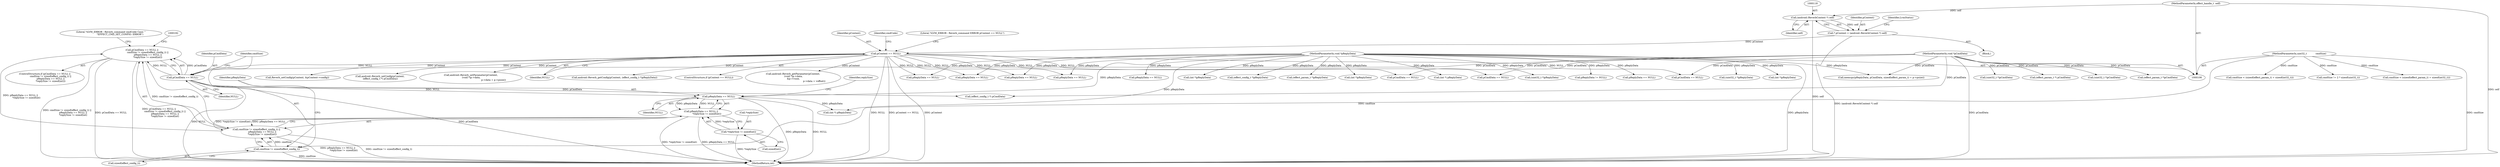 digraph "0_Android_aeea52da00d210587fb3ed895de3d5f2e0264c88_6@API" {
"1000165" [label="(Call,pCmdData == NULL ||\n                cmdSize != sizeof(effect_config_t) ||\n                pReplyData == NULL ||\n                *replySize != sizeof(int))"];
"1000166" [label="(Call,pCmdData == NULL)"];
"1000110" [label="(MethodParameterIn,void *pCmdData)"];
"1000127" [label="(Call,pContext == NULL)"];
"1000115" [label="(Call,* pContext = (android::ReverbContext *) self)"];
"1000117" [label="(Call,(android::ReverbContext *) self)"];
"1000107" [label="(MethodParameterIn,effect_handle_t  self)"];
"1000169" [label="(Call,cmdSize != sizeof(effect_config_t) ||\n                pReplyData == NULL ||\n                *replySize != sizeof(int))"];
"1000170" [label="(Call,cmdSize != sizeof(effect_config_t))"];
"1000109" [label="(MethodParameterIn,uint32_t            cmdSize)"];
"1000174" [label="(Call,pReplyData == NULL ||\n                *replySize != sizeof(int))"];
"1000175" [label="(Call,pReplyData == NULL)"];
"1000112" [label="(MethodParameterIn,void *pReplyData)"];
"1000178" [label="(Call,*replySize != sizeof(int))"];
"1000224" [label="(Call,Reverb_setConfig(pContext, &pContext->config))"];
"1000116" [label="(Identifier,pContext)"];
"1000124" [label="(Identifier,LvmStatus)"];
"1000177" [label="(Identifier,NULL)"];
"1000267" [label="(Call,(effect_param_t *)pCmdData)"];
"1000336" [label="(Call,pCmdData == NULL)"];
"1000194" [label="(Call,android::Reverb_setConfig(pContext,\n (effect_config_t *) pCmdData))"];
"1000532" [label="(Call,pReplyData != NULL)"];
"1000239" [label="(Call,cmdSize < (sizeof(effect_param_t) + sizeof(int32_t)))"];
"1000128" [label="(Identifier,pContext)"];
"1000137" [label="(Identifier,cmdCode)"];
"1000348" [label="(Call,pReplyData == NULL)"];
"1000168" [label="(Identifier,NULL)"];
"1000641" [label="(MethodReturn,int)"];
"1000581" [label="(Call,(uint32_t *)pReplyData)"];
"1000203" [label="(Call,pReplyData == NULL)"];
"1000383" [label="(Call,(int *)pReplyData)"];
"1000166" [label="(Call,pCmdData == NULL)"];
"1000115" [label="(Call,* pContext = (android::ReverbContext *) self)"];
"1000247" [label="(Call,pReplyData == NULL)"];
"1000386" [label="(Call,android::Reverb_setParameter(pContext,\n (void *)p->data,\n                                                              p->data + p->psize))"];
"1000164" [label="(ControlStructure,if (pCmdData == NULL ||\n                cmdSize != sizeof(effect_config_t) ||\n                pReplyData == NULL ||\n                *replySize != sizeof(int)))"];
"1000119" [label="(Identifier,self)"];
"1000174" [label="(Call,pReplyData == NULL ||\n                *replySize != sizeof(int))"];
"1000191" [label="(Call,(int *) pReplyData)"];
"1000142" [label="(Call,pReplyData == NULL)"];
"1000503" [label="(Call,(int *)pReplyData)"];
"1000110" [label="(MethodParameterIn,void *pCmdData)"];
"1000219" [label="(Call,(effect_config_t *)pReplyData)"];
"1000129" [label="(Identifier,NULL)"];
"1000171" [label="(Identifier,cmdSize)"];
"1000217" [label="(Call,android::Reverb_getConfig(pContext, (effect_config_t *)pReplyData))"];
"1000127" [label="(Call,pContext == NULL)"];
"1000475" [label="(Call,pReplyData == NULL)"];
"1000126" [label="(ControlStructure,if (pContext == NULL))"];
"1000178" [label="(Call,*replySize != sizeof(int))"];
"1000281" [label="(Call,(effect_param_t *)pReplyData)"];
"1000117" [label="(Call,(android::ReverbContext *) self)"];
"1000176" [label="(Identifier,pReplyData)"];
"1000107" [label="(MethodParameterIn,effect_handle_t  self)"];
"1000170" [label="(Call,cmdSize != sizeof(effect_config_t))"];
"1000112" [label="(MethodParameterIn,void *pReplyData)"];
"1000432" [label="(Call,(int *)pReplyData)"];
"1000235" [label="(Call,pCmdData == NULL)"];
"1000516" [label="(Call,pCmdData == NULL)"];
"1000519" [label="(Call,cmdSize != 2 * sizeof(uint32_t))"];
"1000175" [label="(Call,pReplyData == NULL)"];
"1000196" [label="(Call,(effect_config_t *) pCmdData)"];
"1000158" [label="(Call,(int *) pReplyData)"];
"1000180" [label="(Identifier,replySize)"];
"1000113" [label="(Block,)"];
"1000109" [label="(MethodParameterIn,uint32_t            cmdSize)"];
"1000132" [label="(Literal,\"\tLVM_ERROR : Reverb_command ERROR pContext == NULL\")"];
"1000340" [label="(Call,cmdSize < (sizeof(effect_param_t) + sizeof(int32_t)))"];
"1000545" [label="(Call,(uint32_t *)pCmdData)"];
"1000304" [label="(Call,android::Reverb_getParameter(pContext,\n (void *)p->data,\n &p->vsize,\n                                                          p->data + voffset))"];
"1000365" [label="(Call,(effect_param_t *) pCmdData)"];
"1000572" [label="(Call,(uint32_t *)pReplyData)"];
"1000172" [label="(Call,sizeof(effect_config_t))"];
"1000562" [label="(Call,(uint32_t *)pCmdData)"];
"1000404" [label="(Call,pReplyData == NULL)"];
"1000181" [label="(Call,sizeof(int))"];
"1000179" [label="(Call,*replySize)"];
"1000167" [label="(Identifier,pCmdData)"];
"1000270" [label="(Call,memcpy(pReplyData, pCmdData, sizeof(effect_param_t) + p->psize))"];
"1000185" [label="(Literal,\"\tLVM_ERROR : Reverb_command cmdCode Case: \"\n                         \"EFFECT_CMD_SET_CONFIG: ERROR\")"];
"1000169" [label="(Call,cmdSize != sizeof(effect_config_t) ||\n                pReplyData == NULL ||\n                *replySize != sizeof(int))"];
"1000165" [label="(Call,pCmdData == NULL ||\n                cmdSize != sizeof(effect_config_t) ||\n                pReplyData == NULL ||\n                *replySize != sizeof(int))"];
"1000165" -> "1000164"  [label="AST: "];
"1000165" -> "1000166"  [label="CFG: "];
"1000165" -> "1000169"  [label="CFG: "];
"1000166" -> "1000165"  [label="AST: "];
"1000169" -> "1000165"  [label="AST: "];
"1000185" -> "1000165"  [label="CFG: "];
"1000192" -> "1000165"  [label="CFG: "];
"1000165" -> "1000641"  [label="DDG: cmdSize != sizeof(effect_config_t) ||\n                pReplyData == NULL ||\n                *replySize != sizeof(int)"];
"1000165" -> "1000641"  [label="DDG: pCmdData == NULL"];
"1000165" -> "1000641"  [label="DDG: pCmdData == NULL ||\n                cmdSize != sizeof(effect_config_t) ||\n                pReplyData == NULL ||\n                *replySize != sizeof(int)"];
"1000166" -> "1000165"  [label="DDG: pCmdData"];
"1000166" -> "1000165"  [label="DDG: NULL"];
"1000169" -> "1000165"  [label="DDG: cmdSize != sizeof(effect_config_t)"];
"1000169" -> "1000165"  [label="DDG: pReplyData == NULL ||\n                *replySize != sizeof(int)"];
"1000166" -> "1000168"  [label="CFG: "];
"1000167" -> "1000166"  [label="AST: "];
"1000168" -> "1000166"  [label="AST: "];
"1000171" -> "1000166"  [label="CFG: "];
"1000166" -> "1000641"  [label="DDG: NULL"];
"1000166" -> "1000641"  [label="DDG: pCmdData"];
"1000110" -> "1000166"  [label="DDG: pCmdData"];
"1000127" -> "1000166"  [label="DDG: NULL"];
"1000166" -> "1000175"  [label="DDG: NULL"];
"1000166" -> "1000196"  [label="DDG: pCmdData"];
"1000110" -> "1000106"  [label="AST: "];
"1000110" -> "1000641"  [label="DDG: pCmdData"];
"1000110" -> "1000196"  [label="DDG: pCmdData"];
"1000110" -> "1000235"  [label="DDG: pCmdData"];
"1000110" -> "1000267"  [label="DDG: pCmdData"];
"1000110" -> "1000270"  [label="DDG: pCmdData"];
"1000110" -> "1000336"  [label="DDG: pCmdData"];
"1000110" -> "1000365"  [label="DDG: pCmdData"];
"1000110" -> "1000516"  [label="DDG: pCmdData"];
"1000110" -> "1000545"  [label="DDG: pCmdData"];
"1000110" -> "1000562"  [label="DDG: pCmdData"];
"1000127" -> "1000126"  [label="AST: "];
"1000127" -> "1000129"  [label="CFG: "];
"1000128" -> "1000127"  [label="AST: "];
"1000129" -> "1000127"  [label="AST: "];
"1000132" -> "1000127"  [label="CFG: "];
"1000137" -> "1000127"  [label="CFG: "];
"1000127" -> "1000641"  [label="DDG: NULL"];
"1000127" -> "1000641"  [label="DDG: pContext == NULL"];
"1000127" -> "1000641"  [label="DDG: pContext"];
"1000115" -> "1000127"  [label="DDG: pContext"];
"1000127" -> "1000142"  [label="DDG: NULL"];
"1000127" -> "1000194"  [label="DDG: pContext"];
"1000127" -> "1000203"  [label="DDG: NULL"];
"1000127" -> "1000217"  [label="DDG: pContext"];
"1000127" -> "1000224"  [label="DDG: pContext"];
"1000127" -> "1000235"  [label="DDG: NULL"];
"1000127" -> "1000304"  [label="DDG: pContext"];
"1000127" -> "1000336"  [label="DDG: NULL"];
"1000127" -> "1000386"  [label="DDG: pContext"];
"1000127" -> "1000404"  [label="DDG: NULL"];
"1000127" -> "1000475"  [label="DDG: NULL"];
"1000127" -> "1000516"  [label="DDG: NULL"];
"1000115" -> "1000113"  [label="AST: "];
"1000115" -> "1000117"  [label="CFG: "];
"1000116" -> "1000115"  [label="AST: "];
"1000117" -> "1000115"  [label="AST: "];
"1000124" -> "1000115"  [label="CFG: "];
"1000115" -> "1000641"  [label="DDG: (android::ReverbContext *) self"];
"1000117" -> "1000115"  [label="DDG: self"];
"1000117" -> "1000119"  [label="CFG: "];
"1000118" -> "1000117"  [label="AST: "];
"1000119" -> "1000117"  [label="AST: "];
"1000117" -> "1000641"  [label="DDG: self"];
"1000107" -> "1000117"  [label="DDG: self"];
"1000107" -> "1000106"  [label="AST: "];
"1000107" -> "1000641"  [label="DDG: self"];
"1000169" -> "1000170"  [label="CFG: "];
"1000169" -> "1000174"  [label="CFG: "];
"1000170" -> "1000169"  [label="AST: "];
"1000174" -> "1000169"  [label="AST: "];
"1000169" -> "1000641"  [label="DDG: cmdSize != sizeof(effect_config_t)"];
"1000169" -> "1000641"  [label="DDG: pReplyData == NULL ||\n                *replySize != sizeof(int)"];
"1000170" -> "1000169"  [label="DDG: cmdSize"];
"1000174" -> "1000169"  [label="DDG: pReplyData == NULL"];
"1000174" -> "1000169"  [label="DDG: *replySize != sizeof(int)"];
"1000170" -> "1000172"  [label="CFG: "];
"1000171" -> "1000170"  [label="AST: "];
"1000172" -> "1000170"  [label="AST: "];
"1000176" -> "1000170"  [label="CFG: "];
"1000170" -> "1000641"  [label="DDG: cmdSize"];
"1000109" -> "1000170"  [label="DDG: cmdSize"];
"1000109" -> "1000106"  [label="AST: "];
"1000109" -> "1000641"  [label="DDG: cmdSize"];
"1000109" -> "1000239"  [label="DDG: cmdSize"];
"1000109" -> "1000340"  [label="DDG: cmdSize"];
"1000109" -> "1000519"  [label="DDG: cmdSize"];
"1000174" -> "1000175"  [label="CFG: "];
"1000174" -> "1000178"  [label="CFG: "];
"1000175" -> "1000174"  [label="AST: "];
"1000178" -> "1000174"  [label="AST: "];
"1000174" -> "1000641"  [label="DDG: *replySize != sizeof(int)"];
"1000174" -> "1000641"  [label="DDG: pReplyData == NULL"];
"1000175" -> "1000174"  [label="DDG: pReplyData"];
"1000175" -> "1000174"  [label="DDG: NULL"];
"1000178" -> "1000174"  [label="DDG: *replySize"];
"1000175" -> "1000177"  [label="CFG: "];
"1000176" -> "1000175"  [label="AST: "];
"1000177" -> "1000175"  [label="AST: "];
"1000180" -> "1000175"  [label="CFG: "];
"1000175" -> "1000641"  [label="DDG: pReplyData"];
"1000175" -> "1000641"  [label="DDG: NULL"];
"1000112" -> "1000175"  [label="DDG: pReplyData"];
"1000175" -> "1000191"  [label="DDG: pReplyData"];
"1000112" -> "1000106"  [label="AST: "];
"1000112" -> "1000641"  [label="DDG: pReplyData"];
"1000112" -> "1000142"  [label="DDG: pReplyData"];
"1000112" -> "1000158"  [label="DDG: pReplyData"];
"1000112" -> "1000191"  [label="DDG: pReplyData"];
"1000112" -> "1000203"  [label="DDG: pReplyData"];
"1000112" -> "1000219"  [label="DDG: pReplyData"];
"1000112" -> "1000247"  [label="DDG: pReplyData"];
"1000112" -> "1000270"  [label="DDG: pReplyData"];
"1000112" -> "1000281"  [label="DDG: pReplyData"];
"1000112" -> "1000348"  [label="DDG: pReplyData"];
"1000112" -> "1000383"  [label="DDG: pReplyData"];
"1000112" -> "1000404"  [label="DDG: pReplyData"];
"1000112" -> "1000432"  [label="DDG: pReplyData"];
"1000112" -> "1000475"  [label="DDG: pReplyData"];
"1000112" -> "1000503"  [label="DDG: pReplyData"];
"1000112" -> "1000532"  [label="DDG: pReplyData"];
"1000112" -> "1000572"  [label="DDG: pReplyData"];
"1000112" -> "1000581"  [label="DDG: pReplyData"];
"1000178" -> "1000181"  [label="CFG: "];
"1000179" -> "1000178"  [label="AST: "];
"1000181" -> "1000178"  [label="AST: "];
"1000178" -> "1000641"  [label="DDG: *replySize"];
}
